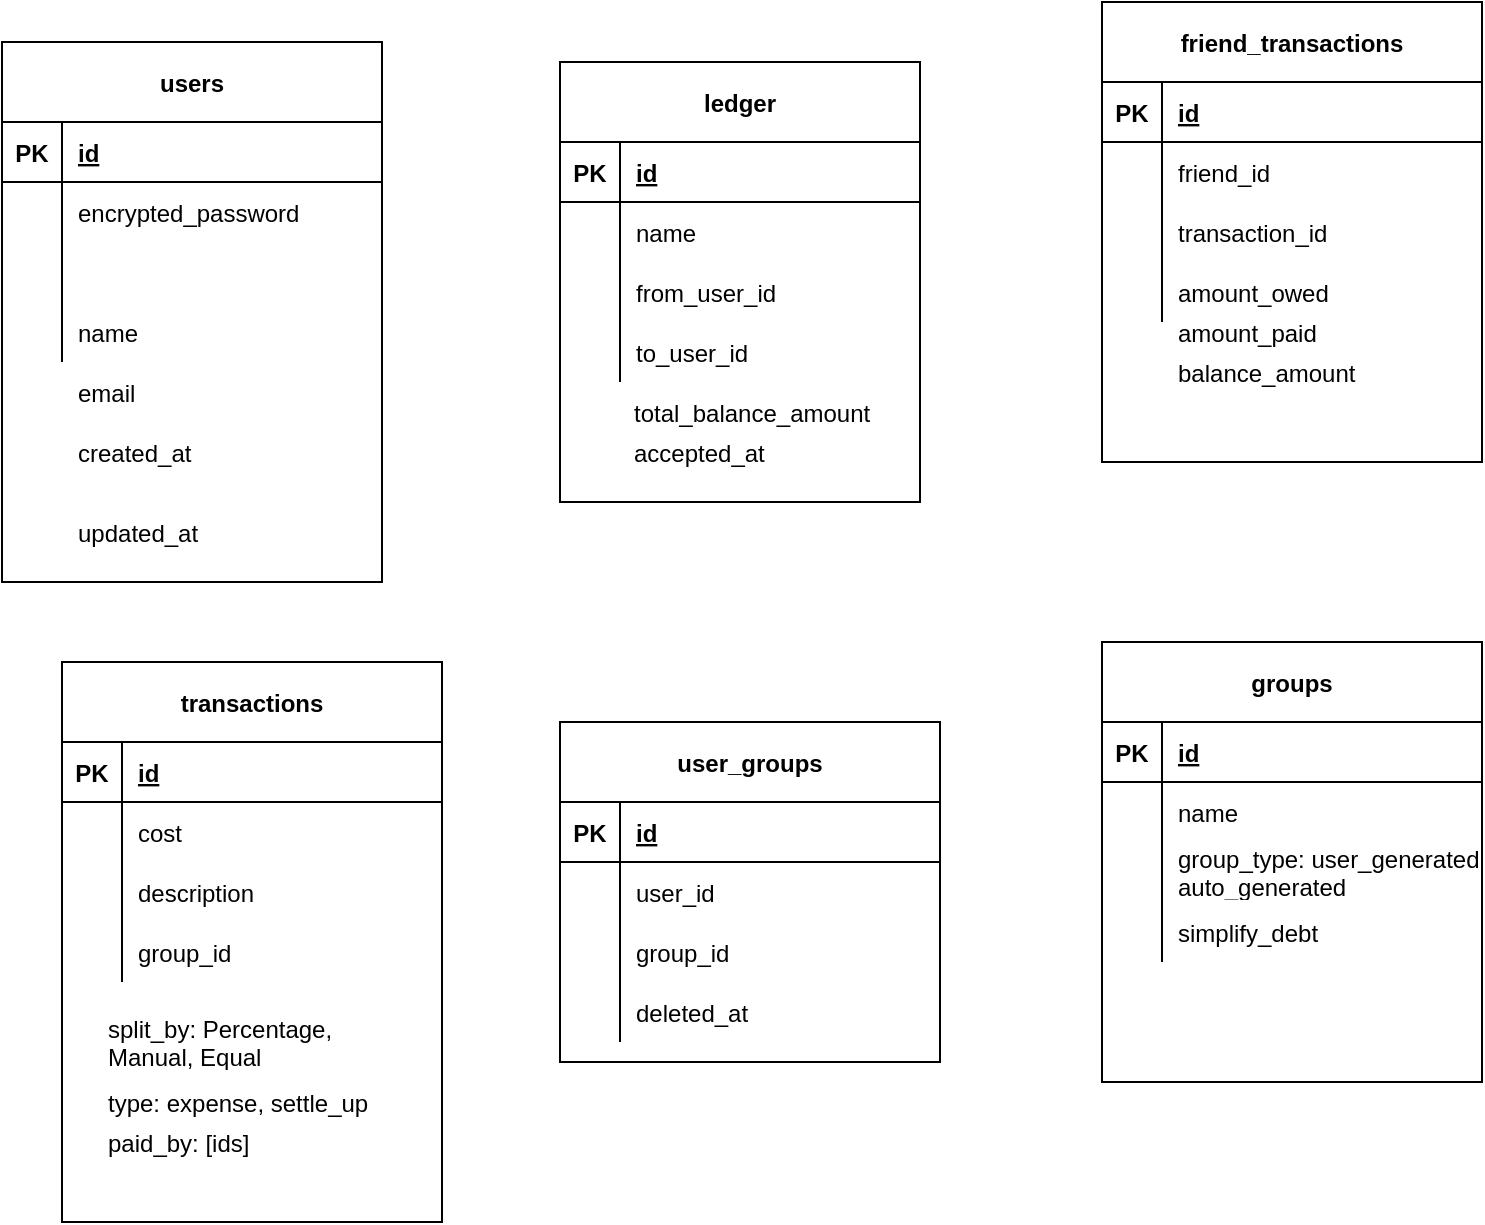 <mxfile version="20.2.5" type="device"><diagram id="3x1gWpdyFyQkWlp0RFX0" name="Page-1"><mxGraphModel dx="1298" dy="740" grid="1" gridSize="10" guides="1" tooltips="1" connect="1" arrows="1" fold="1" page="1" pageScale="1" pageWidth="827" pageHeight="1169" math="0" shadow="0"><root><mxCell id="0"/><mxCell id="1" parent="0"/><mxCell id="gZZr0Uii9NtiXwmVWT8J-31" value="users" style="shape=table;startSize=40;container=1;collapsible=1;childLayout=tableLayout;fixedRows=1;rowLines=0;fontStyle=1;align=center;resizeLast=1;" parent="1" vertex="1"><mxGeometry x="40" y="60" width="190" height="270" as="geometry"/></mxCell><mxCell id="gZZr0Uii9NtiXwmVWT8J-32" value="" style="shape=partialRectangle;collapsible=0;dropTarget=0;pointerEvents=0;fillColor=none;top=0;left=0;bottom=1;right=0;points=[[0,0.5],[1,0.5]];portConstraint=eastwest;" parent="gZZr0Uii9NtiXwmVWT8J-31" vertex="1"><mxGeometry y="40" width="190" height="30" as="geometry"/></mxCell><mxCell id="gZZr0Uii9NtiXwmVWT8J-33" value="PK" style="shape=partialRectangle;connectable=0;fillColor=none;top=0;left=0;bottom=0;right=0;fontStyle=1;overflow=hidden;" parent="gZZr0Uii9NtiXwmVWT8J-32" vertex="1"><mxGeometry width="30" height="30" as="geometry"><mxRectangle width="30" height="30" as="alternateBounds"/></mxGeometry></mxCell><mxCell id="gZZr0Uii9NtiXwmVWT8J-34" value="id" style="shape=partialRectangle;connectable=0;fillColor=none;top=0;left=0;bottom=0;right=0;align=left;spacingLeft=6;fontStyle=5;overflow=hidden;" parent="gZZr0Uii9NtiXwmVWT8J-32" vertex="1"><mxGeometry x="30" width="160" height="30" as="geometry"><mxRectangle width="160" height="30" as="alternateBounds"/></mxGeometry></mxCell><mxCell id="gZZr0Uii9NtiXwmVWT8J-35" value="" style="shape=partialRectangle;collapsible=0;dropTarget=0;pointerEvents=0;fillColor=none;top=0;left=0;bottom=0;right=0;points=[[0,0.5],[1,0.5]];portConstraint=eastwest;" parent="gZZr0Uii9NtiXwmVWT8J-31" vertex="1"><mxGeometry y="70" width="190" height="30" as="geometry"/></mxCell><mxCell id="gZZr0Uii9NtiXwmVWT8J-36" value="" style="shape=partialRectangle;connectable=0;fillColor=none;top=0;left=0;bottom=0;right=0;editable=1;overflow=hidden;" parent="gZZr0Uii9NtiXwmVWT8J-35" vertex="1"><mxGeometry width="30" height="30" as="geometry"><mxRectangle width="30" height="30" as="alternateBounds"/></mxGeometry></mxCell><mxCell id="gZZr0Uii9NtiXwmVWT8J-37" value="encrypted_password" style="shape=partialRectangle;connectable=0;fillColor=none;top=0;left=0;bottom=0;right=0;align=left;spacingLeft=6;overflow=hidden;" parent="gZZr0Uii9NtiXwmVWT8J-35" vertex="1"><mxGeometry x="30" width="160" height="30" as="geometry"><mxRectangle width="160" height="30" as="alternateBounds"/></mxGeometry></mxCell><mxCell id="gZZr0Uii9NtiXwmVWT8J-38" value="" style="shape=partialRectangle;collapsible=0;dropTarget=0;pointerEvents=0;fillColor=none;top=0;left=0;bottom=0;right=0;points=[[0,0.5],[1,0.5]];portConstraint=eastwest;" parent="gZZr0Uii9NtiXwmVWT8J-31" vertex="1"><mxGeometry y="100" width="190" height="30" as="geometry"/></mxCell><mxCell id="gZZr0Uii9NtiXwmVWT8J-39" value="" style="shape=partialRectangle;connectable=0;fillColor=none;top=0;left=0;bottom=0;right=0;editable=1;overflow=hidden;" parent="gZZr0Uii9NtiXwmVWT8J-38" vertex="1"><mxGeometry width="30" height="30" as="geometry"><mxRectangle width="30" height="30" as="alternateBounds"/></mxGeometry></mxCell><mxCell id="gZZr0Uii9NtiXwmVWT8J-40" value="" style="shape=partialRectangle;connectable=0;fillColor=none;top=0;left=0;bottom=0;right=0;align=left;spacingLeft=6;overflow=hidden;" parent="gZZr0Uii9NtiXwmVWT8J-38" vertex="1"><mxGeometry x="30" width="160" height="30" as="geometry"><mxRectangle width="160" height="30" as="alternateBounds"/></mxGeometry></mxCell><mxCell id="gZZr0Uii9NtiXwmVWT8J-41" value="" style="shape=partialRectangle;collapsible=0;dropTarget=0;pointerEvents=0;fillColor=none;top=0;left=0;bottom=0;right=0;points=[[0,0.5],[1,0.5]];portConstraint=eastwest;" parent="gZZr0Uii9NtiXwmVWT8J-31" vertex="1"><mxGeometry y="130" width="190" height="30" as="geometry"/></mxCell><mxCell id="gZZr0Uii9NtiXwmVWT8J-42" value="" style="shape=partialRectangle;connectable=0;fillColor=none;top=0;left=0;bottom=0;right=0;editable=1;overflow=hidden;" parent="gZZr0Uii9NtiXwmVWT8J-41" vertex="1"><mxGeometry width="30" height="30" as="geometry"><mxRectangle width="30" height="30" as="alternateBounds"/></mxGeometry></mxCell><mxCell id="gZZr0Uii9NtiXwmVWT8J-43" value="name" style="shape=partialRectangle;connectable=0;fillColor=none;top=0;left=0;bottom=0;right=0;align=left;spacingLeft=6;overflow=hidden;" parent="gZZr0Uii9NtiXwmVWT8J-41" vertex="1"><mxGeometry x="30" width="160" height="30" as="geometry"><mxRectangle width="160" height="30" as="alternateBounds"/></mxGeometry></mxCell><mxCell id="gZZr0Uii9NtiXwmVWT8J-44" value="email" style="shape=partialRectangle;connectable=0;fillColor=none;top=0;left=0;bottom=0;right=0;align=left;spacingLeft=6;overflow=hidden;" parent="1" vertex="1"><mxGeometry x="70" y="220" width="160" height="30" as="geometry"/></mxCell><mxCell id="gZZr0Uii9NtiXwmVWT8J-45" value="created_at" style="shape=partialRectangle;connectable=0;fillColor=none;top=0;left=0;bottom=0;right=0;align=left;spacingLeft=6;overflow=hidden;" parent="1" vertex="1"><mxGeometry x="70" y="250" width="160" height="30" as="geometry"/></mxCell><mxCell id="gZZr0Uii9NtiXwmVWT8J-46" value="updated_at" style="shape=partialRectangle;connectable=0;fillColor=none;top=0;left=0;bottom=0;right=0;align=left;spacingLeft=6;overflow=hidden;" parent="1" vertex="1"><mxGeometry x="70" y="290" width="160" height="30" as="geometry"/></mxCell><mxCell id="gZZr0Uii9NtiXwmVWT8J-47" value="ledger" style="shape=table;startSize=40;container=1;collapsible=1;childLayout=tableLayout;fixedRows=1;rowLines=0;fontStyle=1;align=center;resizeLast=1;" parent="1" vertex="1"><mxGeometry x="319" y="70" width="180" height="220" as="geometry"/></mxCell><mxCell id="gZZr0Uii9NtiXwmVWT8J-48" value="" style="shape=partialRectangle;collapsible=0;dropTarget=0;pointerEvents=0;fillColor=none;top=0;left=0;bottom=1;right=0;points=[[0,0.5],[1,0.5]];portConstraint=eastwest;" parent="gZZr0Uii9NtiXwmVWT8J-47" vertex="1"><mxGeometry y="40" width="180" height="30" as="geometry"/></mxCell><mxCell id="gZZr0Uii9NtiXwmVWT8J-49" value="PK" style="shape=partialRectangle;connectable=0;fillColor=none;top=0;left=0;bottom=0;right=0;fontStyle=1;overflow=hidden;" parent="gZZr0Uii9NtiXwmVWT8J-48" vertex="1"><mxGeometry width="30" height="30" as="geometry"><mxRectangle width="30" height="30" as="alternateBounds"/></mxGeometry></mxCell><mxCell id="gZZr0Uii9NtiXwmVWT8J-50" value="id" style="shape=partialRectangle;connectable=0;fillColor=none;top=0;left=0;bottom=0;right=0;align=left;spacingLeft=6;fontStyle=5;overflow=hidden;" parent="gZZr0Uii9NtiXwmVWT8J-48" vertex="1"><mxGeometry x="30" width="150" height="30" as="geometry"><mxRectangle width="150" height="30" as="alternateBounds"/></mxGeometry></mxCell><mxCell id="gZZr0Uii9NtiXwmVWT8J-51" value="" style="shape=partialRectangle;collapsible=0;dropTarget=0;pointerEvents=0;fillColor=none;top=0;left=0;bottom=0;right=0;points=[[0,0.5],[1,0.5]];portConstraint=eastwest;" parent="gZZr0Uii9NtiXwmVWT8J-47" vertex="1"><mxGeometry y="70" width="180" height="30" as="geometry"/></mxCell><mxCell id="gZZr0Uii9NtiXwmVWT8J-52" value="" style="shape=partialRectangle;connectable=0;fillColor=none;top=0;left=0;bottom=0;right=0;editable=1;overflow=hidden;" parent="gZZr0Uii9NtiXwmVWT8J-51" vertex="1"><mxGeometry width="30" height="30" as="geometry"><mxRectangle width="30" height="30" as="alternateBounds"/></mxGeometry></mxCell><mxCell id="gZZr0Uii9NtiXwmVWT8J-53" value="name" style="shape=partialRectangle;connectable=0;fillColor=none;top=0;left=0;bottom=0;right=0;align=left;spacingLeft=6;overflow=hidden;" parent="gZZr0Uii9NtiXwmVWT8J-51" vertex="1"><mxGeometry x="30" width="150" height="30" as="geometry"><mxRectangle width="150" height="30" as="alternateBounds"/></mxGeometry></mxCell><mxCell id="gZZr0Uii9NtiXwmVWT8J-54" value="" style="shape=partialRectangle;collapsible=0;dropTarget=0;pointerEvents=0;fillColor=none;top=0;left=0;bottom=0;right=0;points=[[0,0.5],[1,0.5]];portConstraint=eastwest;" parent="gZZr0Uii9NtiXwmVWT8J-47" vertex="1"><mxGeometry y="100" width="180" height="30" as="geometry"/></mxCell><mxCell id="gZZr0Uii9NtiXwmVWT8J-55" value="" style="shape=partialRectangle;connectable=0;fillColor=none;top=0;left=0;bottom=0;right=0;editable=1;overflow=hidden;" parent="gZZr0Uii9NtiXwmVWT8J-54" vertex="1"><mxGeometry width="30" height="30" as="geometry"><mxRectangle width="30" height="30" as="alternateBounds"/></mxGeometry></mxCell><mxCell id="gZZr0Uii9NtiXwmVWT8J-56" value="from_user_id" style="shape=partialRectangle;connectable=0;fillColor=none;top=0;left=0;bottom=0;right=0;align=left;spacingLeft=6;overflow=hidden;" parent="gZZr0Uii9NtiXwmVWT8J-54" vertex="1"><mxGeometry x="30" width="150" height="30" as="geometry"><mxRectangle width="150" height="30" as="alternateBounds"/></mxGeometry></mxCell><mxCell id="gZZr0Uii9NtiXwmVWT8J-57" value="" style="shape=partialRectangle;collapsible=0;dropTarget=0;pointerEvents=0;fillColor=none;top=0;left=0;bottom=0;right=0;points=[[0,0.5],[1,0.5]];portConstraint=eastwest;" parent="gZZr0Uii9NtiXwmVWT8J-47" vertex="1"><mxGeometry y="130" width="180" height="30" as="geometry"/></mxCell><mxCell id="gZZr0Uii9NtiXwmVWT8J-58" value="" style="shape=partialRectangle;connectable=0;fillColor=none;top=0;left=0;bottom=0;right=0;editable=1;overflow=hidden;" parent="gZZr0Uii9NtiXwmVWT8J-57" vertex="1"><mxGeometry width="30" height="30" as="geometry"><mxRectangle width="30" height="30" as="alternateBounds"/></mxGeometry></mxCell><mxCell id="gZZr0Uii9NtiXwmVWT8J-59" value="to_user_id" style="shape=partialRectangle;connectable=0;fillColor=none;top=0;left=0;bottom=0;right=0;align=left;spacingLeft=6;overflow=hidden;" parent="gZZr0Uii9NtiXwmVWT8J-57" vertex="1"><mxGeometry x="30" width="150" height="30" as="geometry"><mxRectangle width="150" height="30" as="alternateBounds"/></mxGeometry></mxCell><mxCell id="gZZr0Uii9NtiXwmVWT8J-60" value="total_balance_amount" style="shape=partialRectangle;connectable=0;fillColor=none;top=0;left=0;bottom=0;right=0;align=left;spacingLeft=6;overflow=hidden;" parent="1" vertex="1"><mxGeometry x="348" y="230" width="160" height="30" as="geometry"/></mxCell><mxCell id="gZZr0Uii9NtiXwmVWT8J-61" value="transactions" style="shape=table;startSize=40;container=1;collapsible=1;childLayout=tableLayout;fixedRows=1;rowLines=0;fontStyle=1;align=center;resizeLast=1;" parent="1" vertex="1"><mxGeometry x="70" y="370" width="190" height="280" as="geometry"/></mxCell><mxCell id="gZZr0Uii9NtiXwmVWT8J-62" value="" style="shape=partialRectangle;collapsible=0;dropTarget=0;pointerEvents=0;fillColor=none;top=0;left=0;bottom=1;right=0;points=[[0,0.5],[1,0.5]];portConstraint=eastwest;" parent="gZZr0Uii9NtiXwmVWT8J-61" vertex="1"><mxGeometry y="40" width="190" height="30" as="geometry"/></mxCell><mxCell id="gZZr0Uii9NtiXwmVWT8J-63" value="PK" style="shape=partialRectangle;connectable=0;fillColor=none;top=0;left=0;bottom=0;right=0;fontStyle=1;overflow=hidden;" parent="gZZr0Uii9NtiXwmVWT8J-62" vertex="1"><mxGeometry width="30" height="30" as="geometry"/></mxCell><mxCell id="gZZr0Uii9NtiXwmVWT8J-64" value="id" style="shape=partialRectangle;connectable=0;fillColor=none;top=0;left=0;bottom=0;right=0;align=left;spacingLeft=6;fontStyle=5;overflow=hidden;" parent="gZZr0Uii9NtiXwmVWT8J-62" vertex="1"><mxGeometry x="30" width="160" height="30" as="geometry"/></mxCell><mxCell id="gZZr0Uii9NtiXwmVWT8J-65" value="" style="shape=partialRectangle;collapsible=0;dropTarget=0;pointerEvents=0;fillColor=none;top=0;left=0;bottom=0;right=0;points=[[0,0.5],[1,0.5]];portConstraint=eastwest;" parent="gZZr0Uii9NtiXwmVWT8J-61" vertex="1"><mxGeometry y="70" width="190" height="30" as="geometry"/></mxCell><mxCell id="gZZr0Uii9NtiXwmVWT8J-66" value="" style="shape=partialRectangle;connectable=0;fillColor=none;top=0;left=0;bottom=0;right=0;editable=1;overflow=hidden;" parent="gZZr0Uii9NtiXwmVWT8J-65" vertex="1"><mxGeometry width="30" height="30" as="geometry"/></mxCell><mxCell id="gZZr0Uii9NtiXwmVWT8J-67" value="cost" style="shape=partialRectangle;connectable=0;fillColor=none;top=0;left=0;bottom=0;right=0;align=left;spacingLeft=6;overflow=hidden;" parent="gZZr0Uii9NtiXwmVWT8J-65" vertex="1"><mxGeometry x="30" width="160" height="30" as="geometry"/></mxCell><mxCell id="gZZr0Uii9NtiXwmVWT8J-68" value="" style="shape=partialRectangle;collapsible=0;dropTarget=0;pointerEvents=0;fillColor=none;top=0;left=0;bottom=0;right=0;points=[[0,0.5],[1,0.5]];portConstraint=eastwest;" parent="gZZr0Uii9NtiXwmVWT8J-61" vertex="1"><mxGeometry y="100" width="190" height="30" as="geometry"/></mxCell><mxCell id="gZZr0Uii9NtiXwmVWT8J-69" value="" style="shape=partialRectangle;connectable=0;fillColor=none;top=0;left=0;bottom=0;right=0;editable=1;overflow=hidden;" parent="gZZr0Uii9NtiXwmVWT8J-68" vertex="1"><mxGeometry width="30" height="30" as="geometry"/></mxCell><mxCell id="gZZr0Uii9NtiXwmVWT8J-70" value="description" style="shape=partialRectangle;connectable=0;fillColor=none;top=0;left=0;bottom=0;right=0;align=left;spacingLeft=6;overflow=hidden;" parent="gZZr0Uii9NtiXwmVWT8J-68" vertex="1"><mxGeometry x="30" width="160" height="30" as="geometry"/></mxCell><mxCell id="gZZr0Uii9NtiXwmVWT8J-71" value="" style="shape=partialRectangle;collapsible=0;dropTarget=0;pointerEvents=0;fillColor=none;top=0;left=0;bottom=0;right=0;points=[[0,0.5],[1,0.5]];portConstraint=eastwest;" parent="gZZr0Uii9NtiXwmVWT8J-61" vertex="1"><mxGeometry y="130" width="190" height="30" as="geometry"/></mxCell><mxCell id="gZZr0Uii9NtiXwmVWT8J-72" value="" style="shape=partialRectangle;connectable=0;fillColor=none;top=0;left=0;bottom=0;right=0;editable=1;overflow=hidden;" parent="gZZr0Uii9NtiXwmVWT8J-71" vertex="1"><mxGeometry width="30" height="30" as="geometry"/></mxCell><mxCell id="gZZr0Uii9NtiXwmVWT8J-73" value="group_id" style="shape=partialRectangle;connectable=0;fillColor=none;top=0;left=0;bottom=0;right=0;align=left;spacingLeft=6;overflow=hidden;" parent="gZZr0Uii9NtiXwmVWT8J-71" vertex="1"><mxGeometry x="30" width="160" height="30" as="geometry"/></mxCell><mxCell id="gZZr0Uii9NtiXwmVWT8J-75" value="split_by: Percentage, &#10;Manual, Equal" style="shape=partialRectangle;connectable=0;fillColor=none;top=0;left=0;bottom=0;right=0;align=left;spacingLeft=6;overflow=hidden;" parent="1" vertex="1"><mxGeometry x="85" y="545" width="160" height="30" as="geometry"/></mxCell><mxCell id="gZZr0Uii9NtiXwmVWT8J-76" value="groups" style="shape=table;startSize=40;container=1;collapsible=1;childLayout=tableLayout;fixedRows=1;rowLines=0;fontStyle=1;align=center;resizeLast=1;" parent="1" vertex="1"><mxGeometry x="590" y="360" width="190" height="220" as="geometry"/></mxCell><mxCell id="gZZr0Uii9NtiXwmVWT8J-77" value="" style="shape=partialRectangle;collapsible=0;dropTarget=0;pointerEvents=0;fillColor=none;top=0;left=0;bottom=1;right=0;points=[[0,0.5],[1,0.5]];portConstraint=eastwest;" parent="gZZr0Uii9NtiXwmVWT8J-76" vertex="1"><mxGeometry y="40" width="190" height="30" as="geometry"/></mxCell><mxCell id="gZZr0Uii9NtiXwmVWT8J-78" value="PK" style="shape=partialRectangle;connectable=0;fillColor=none;top=0;left=0;bottom=0;right=0;fontStyle=1;overflow=hidden;" parent="gZZr0Uii9NtiXwmVWT8J-77" vertex="1"><mxGeometry width="30" height="30" as="geometry"/></mxCell><mxCell id="gZZr0Uii9NtiXwmVWT8J-79" value="id" style="shape=partialRectangle;connectable=0;fillColor=none;top=0;left=0;bottom=0;right=0;align=left;spacingLeft=6;fontStyle=5;overflow=hidden;" parent="gZZr0Uii9NtiXwmVWT8J-77" vertex="1"><mxGeometry x="30" width="160" height="30" as="geometry"/></mxCell><mxCell id="gZZr0Uii9NtiXwmVWT8J-80" value="" style="shape=partialRectangle;collapsible=0;dropTarget=0;pointerEvents=0;fillColor=none;top=0;left=0;bottom=0;right=0;points=[[0,0.5],[1,0.5]];portConstraint=eastwest;" parent="gZZr0Uii9NtiXwmVWT8J-76" vertex="1"><mxGeometry y="70" width="190" height="30" as="geometry"/></mxCell><mxCell id="gZZr0Uii9NtiXwmVWT8J-81" value="" style="shape=partialRectangle;connectable=0;fillColor=none;top=0;left=0;bottom=0;right=0;editable=1;overflow=hidden;" parent="gZZr0Uii9NtiXwmVWT8J-80" vertex="1"><mxGeometry width="30" height="30" as="geometry"/></mxCell><mxCell id="gZZr0Uii9NtiXwmVWT8J-82" value="name" style="shape=partialRectangle;connectable=0;fillColor=none;top=0;left=0;bottom=0;right=0;align=left;spacingLeft=6;overflow=hidden;" parent="gZZr0Uii9NtiXwmVWT8J-80" vertex="1"><mxGeometry x="30" width="160" height="30" as="geometry"/></mxCell><mxCell id="gZZr0Uii9NtiXwmVWT8J-83" value="" style="shape=partialRectangle;collapsible=0;dropTarget=0;pointerEvents=0;fillColor=none;top=0;left=0;bottom=0;right=0;points=[[0,0.5],[1,0.5]];portConstraint=eastwest;" parent="gZZr0Uii9NtiXwmVWT8J-76" vertex="1"><mxGeometry y="100" width="190" height="30" as="geometry"/></mxCell><mxCell id="gZZr0Uii9NtiXwmVWT8J-84" value="" style="shape=partialRectangle;connectable=0;fillColor=none;top=0;left=0;bottom=0;right=0;editable=1;overflow=hidden;" parent="gZZr0Uii9NtiXwmVWT8J-83" vertex="1"><mxGeometry width="30" height="30" as="geometry"/></mxCell><mxCell id="gZZr0Uii9NtiXwmVWT8J-85" value="group_type: user_generated,&#10;auto_generated" style="shape=partialRectangle;connectable=0;fillColor=none;top=0;left=0;bottom=0;right=0;align=left;spacingLeft=6;overflow=hidden;" parent="gZZr0Uii9NtiXwmVWT8J-83" vertex="1"><mxGeometry x="30" width="160" height="30" as="geometry"/></mxCell><mxCell id="gZZr0Uii9NtiXwmVWT8J-86" value="" style="shape=partialRectangle;collapsible=0;dropTarget=0;pointerEvents=0;fillColor=none;top=0;left=0;bottom=0;right=0;points=[[0,0.5],[1,0.5]];portConstraint=eastwest;" parent="gZZr0Uii9NtiXwmVWT8J-76" vertex="1"><mxGeometry y="130" width="190" height="30" as="geometry"/></mxCell><mxCell id="gZZr0Uii9NtiXwmVWT8J-87" value="" style="shape=partialRectangle;connectable=0;fillColor=none;top=0;left=0;bottom=0;right=0;editable=1;overflow=hidden;" parent="gZZr0Uii9NtiXwmVWT8J-86" vertex="1"><mxGeometry width="30" height="30" as="geometry"/></mxCell><mxCell id="gZZr0Uii9NtiXwmVWT8J-88" value="simplify_debt" style="shape=partialRectangle;connectable=0;fillColor=none;top=0;left=0;bottom=0;right=0;align=left;spacingLeft=6;overflow=hidden;" parent="gZZr0Uii9NtiXwmVWT8J-86" vertex="1"><mxGeometry x="30" width="160" height="30" as="geometry"/></mxCell><mxCell id="gZZr0Uii9NtiXwmVWT8J-89" value="type: expense, settle_up" style="shape=partialRectangle;connectable=0;fillColor=none;top=0;left=0;bottom=0;right=0;align=left;spacingLeft=6;overflow=hidden;" parent="1" vertex="1"><mxGeometry x="85" y="575" width="160" height="30" as="geometry"/></mxCell><mxCell id="gZZr0Uii9NtiXwmVWT8J-107" value="user_groups" style="shape=table;startSize=40;container=1;collapsible=1;childLayout=tableLayout;fixedRows=1;rowLines=0;fontStyle=1;align=center;resizeLast=1;" parent="1" vertex="1"><mxGeometry x="319" y="400" width="190" height="170" as="geometry"/></mxCell><mxCell id="gZZr0Uii9NtiXwmVWT8J-108" value="" style="shape=partialRectangle;collapsible=0;dropTarget=0;pointerEvents=0;fillColor=none;top=0;left=0;bottom=1;right=0;points=[[0,0.5],[1,0.5]];portConstraint=eastwest;" parent="gZZr0Uii9NtiXwmVWT8J-107" vertex="1"><mxGeometry y="40" width="190" height="30" as="geometry"/></mxCell><mxCell id="gZZr0Uii9NtiXwmVWT8J-109" value="PK" style="shape=partialRectangle;connectable=0;fillColor=none;top=0;left=0;bottom=0;right=0;fontStyle=1;overflow=hidden;" parent="gZZr0Uii9NtiXwmVWT8J-108" vertex="1"><mxGeometry width="30" height="30" as="geometry"/></mxCell><mxCell id="gZZr0Uii9NtiXwmVWT8J-110" value="id" style="shape=partialRectangle;connectable=0;fillColor=none;top=0;left=0;bottom=0;right=0;align=left;spacingLeft=6;fontStyle=5;overflow=hidden;" parent="gZZr0Uii9NtiXwmVWT8J-108" vertex="1"><mxGeometry x="30" width="160" height="30" as="geometry"/></mxCell><mxCell id="gZZr0Uii9NtiXwmVWT8J-111" value="" style="shape=partialRectangle;collapsible=0;dropTarget=0;pointerEvents=0;fillColor=none;top=0;left=0;bottom=0;right=0;points=[[0,0.5],[1,0.5]];portConstraint=eastwest;" parent="gZZr0Uii9NtiXwmVWT8J-107" vertex="1"><mxGeometry y="70" width="190" height="30" as="geometry"/></mxCell><mxCell id="gZZr0Uii9NtiXwmVWT8J-112" value="" style="shape=partialRectangle;connectable=0;fillColor=none;top=0;left=0;bottom=0;right=0;editable=1;overflow=hidden;" parent="gZZr0Uii9NtiXwmVWT8J-111" vertex="1"><mxGeometry width="30" height="30" as="geometry"/></mxCell><mxCell id="gZZr0Uii9NtiXwmVWT8J-113" value="user_id" style="shape=partialRectangle;connectable=0;fillColor=none;top=0;left=0;bottom=0;right=0;align=left;spacingLeft=6;overflow=hidden;" parent="gZZr0Uii9NtiXwmVWT8J-111" vertex="1"><mxGeometry x="30" width="160" height="30" as="geometry"/></mxCell><mxCell id="gZZr0Uii9NtiXwmVWT8J-114" value="" style="shape=partialRectangle;collapsible=0;dropTarget=0;pointerEvents=0;fillColor=none;top=0;left=0;bottom=0;right=0;points=[[0,0.5],[1,0.5]];portConstraint=eastwest;" parent="gZZr0Uii9NtiXwmVWT8J-107" vertex="1"><mxGeometry y="100" width="190" height="30" as="geometry"/></mxCell><mxCell id="gZZr0Uii9NtiXwmVWT8J-115" value="" style="shape=partialRectangle;connectable=0;fillColor=none;top=0;left=0;bottom=0;right=0;editable=1;overflow=hidden;" parent="gZZr0Uii9NtiXwmVWT8J-114" vertex="1"><mxGeometry width="30" height="30" as="geometry"/></mxCell><mxCell id="gZZr0Uii9NtiXwmVWT8J-116" value="group_id" style="shape=partialRectangle;connectable=0;fillColor=none;top=0;left=0;bottom=0;right=0;align=left;spacingLeft=6;overflow=hidden;" parent="gZZr0Uii9NtiXwmVWT8J-114" vertex="1"><mxGeometry x="30" width="160" height="30" as="geometry"/></mxCell><mxCell id="gZZr0Uii9NtiXwmVWT8J-117" value="" style="shape=partialRectangle;collapsible=0;dropTarget=0;pointerEvents=0;fillColor=none;top=0;left=0;bottom=0;right=0;points=[[0,0.5],[1,0.5]];portConstraint=eastwest;" parent="gZZr0Uii9NtiXwmVWT8J-107" vertex="1"><mxGeometry y="130" width="190" height="30" as="geometry"/></mxCell><mxCell id="gZZr0Uii9NtiXwmVWT8J-118" value="" style="shape=partialRectangle;connectable=0;fillColor=none;top=0;left=0;bottom=0;right=0;editable=1;overflow=hidden;" parent="gZZr0Uii9NtiXwmVWT8J-117" vertex="1"><mxGeometry width="30" height="30" as="geometry"/></mxCell><mxCell id="gZZr0Uii9NtiXwmVWT8J-119" value="" style="shape=partialRectangle;connectable=0;fillColor=none;top=0;left=0;bottom=0;right=0;align=left;spacingLeft=6;overflow=hidden;" parent="gZZr0Uii9NtiXwmVWT8J-117" vertex="1"><mxGeometry x="30" width="160" height="30" as="geometry"/></mxCell><mxCell id="gZZr0Uii9NtiXwmVWT8J-120" value="deleted_at" style="shape=partialRectangle;connectable=0;fillColor=none;top=0;left=0;bottom=0;right=0;align=left;spacingLeft=6;overflow=hidden;" parent="1" vertex="1"><mxGeometry x="349" y="530" width="160" height="30" as="geometry"/></mxCell><mxCell id="gZZr0Uii9NtiXwmVWT8J-121" value="friend_transactions" style="shape=table;startSize=40;container=1;collapsible=1;childLayout=tableLayout;fixedRows=1;rowLines=0;fontStyle=1;align=center;resizeLast=1;" parent="1" vertex="1"><mxGeometry x="590" y="40" width="190" height="230" as="geometry"/></mxCell><mxCell id="gZZr0Uii9NtiXwmVWT8J-122" value="" style="shape=partialRectangle;collapsible=0;dropTarget=0;pointerEvents=0;fillColor=none;top=0;left=0;bottom=1;right=0;points=[[0,0.5],[1,0.5]];portConstraint=eastwest;" parent="gZZr0Uii9NtiXwmVWT8J-121" vertex="1"><mxGeometry y="40" width="190" height="30" as="geometry"/></mxCell><mxCell id="gZZr0Uii9NtiXwmVWT8J-123" value="PK" style="shape=partialRectangle;connectable=0;fillColor=none;top=0;left=0;bottom=0;right=0;fontStyle=1;overflow=hidden;" parent="gZZr0Uii9NtiXwmVWT8J-122" vertex="1"><mxGeometry width="30" height="30" as="geometry"/></mxCell><mxCell id="gZZr0Uii9NtiXwmVWT8J-124" value="id" style="shape=partialRectangle;connectable=0;fillColor=none;top=0;left=0;bottom=0;right=0;align=left;spacingLeft=6;fontStyle=5;overflow=hidden;" parent="gZZr0Uii9NtiXwmVWT8J-122" vertex="1"><mxGeometry x="30" width="160" height="30" as="geometry"/></mxCell><mxCell id="gZZr0Uii9NtiXwmVWT8J-125" value="" style="shape=partialRectangle;collapsible=0;dropTarget=0;pointerEvents=0;fillColor=none;top=0;left=0;bottom=0;right=0;points=[[0,0.5],[1,0.5]];portConstraint=eastwest;" parent="gZZr0Uii9NtiXwmVWT8J-121" vertex="1"><mxGeometry y="70" width="190" height="30" as="geometry"/></mxCell><mxCell id="gZZr0Uii9NtiXwmVWT8J-126" value="" style="shape=partialRectangle;connectable=0;fillColor=none;top=0;left=0;bottom=0;right=0;editable=1;overflow=hidden;" parent="gZZr0Uii9NtiXwmVWT8J-125" vertex="1"><mxGeometry width="30" height="30" as="geometry"/></mxCell><mxCell id="gZZr0Uii9NtiXwmVWT8J-127" value="friend_id" style="shape=partialRectangle;connectable=0;fillColor=none;top=0;left=0;bottom=0;right=0;align=left;spacingLeft=6;overflow=hidden;" parent="gZZr0Uii9NtiXwmVWT8J-125" vertex="1"><mxGeometry x="30" width="160" height="30" as="geometry"/></mxCell><mxCell id="gZZr0Uii9NtiXwmVWT8J-128" value="" style="shape=partialRectangle;collapsible=0;dropTarget=0;pointerEvents=0;fillColor=none;top=0;left=0;bottom=0;right=0;points=[[0,0.5],[1,0.5]];portConstraint=eastwest;" parent="gZZr0Uii9NtiXwmVWT8J-121" vertex="1"><mxGeometry y="100" width="190" height="30" as="geometry"/></mxCell><mxCell id="gZZr0Uii9NtiXwmVWT8J-129" value="" style="shape=partialRectangle;connectable=0;fillColor=none;top=0;left=0;bottom=0;right=0;editable=1;overflow=hidden;" parent="gZZr0Uii9NtiXwmVWT8J-128" vertex="1"><mxGeometry width="30" height="30" as="geometry"/></mxCell><mxCell id="gZZr0Uii9NtiXwmVWT8J-130" value="transaction_id" style="shape=partialRectangle;connectable=0;fillColor=none;top=0;left=0;bottom=0;right=0;align=left;spacingLeft=6;overflow=hidden;" parent="gZZr0Uii9NtiXwmVWT8J-128" vertex="1"><mxGeometry x="30" width="160" height="30" as="geometry"/></mxCell><mxCell id="gZZr0Uii9NtiXwmVWT8J-131" value="" style="shape=partialRectangle;collapsible=0;dropTarget=0;pointerEvents=0;fillColor=none;top=0;left=0;bottom=0;right=0;points=[[0,0.5],[1,0.5]];portConstraint=eastwest;" parent="gZZr0Uii9NtiXwmVWT8J-121" vertex="1"><mxGeometry y="130" width="190" height="30" as="geometry"/></mxCell><mxCell id="gZZr0Uii9NtiXwmVWT8J-132" value="" style="shape=partialRectangle;connectable=0;fillColor=none;top=0;left=0;bottom=0;right=0;editable=1;overflow=hidden;" parent="gZZr0Uii9NtiXwmVWT8J-131" vertex="1"><mxGeometry width="30" height="30" as="geometry"/></mxCell><mxCell id="gZZr0Uii9NtiXwmVWT8J-133" value="amount_owed" style="shape=partialRectangle;connectable=0;fillColor=none;top=0;left=0;bottom=0;right=0;align=left;spacingLeft=6;overflow=hidden;" parent="gZZr0Uii9NtiXwmVWT8J-131" vertex="1"><mxGeometry x="30" width="160" height="30" as="geometry"/></mxCell><mxCell id="gZZr0Uii9NtiXwmVWT8J-134" value="amount_paid" style="shape=partialRectangle;connectable=0;fillColor=none;top=0;left=0;bottom=0;right=0;align=left;spacingLeft=6;overflow=hidden;" parent="1" vertex="1"><mxGeometry x="620" y="190" width="160" height="30" as="geometry"/></mxCell><mxCell id="gZZr0Uii9NtiXwmVWT8J-135" value="balance_amount" style="shape=partialRectangle;connectable=0;fillColor=none;top=0;left=0;bottom=0;right=0;align=left;spacingLeft=6;overflow=hidden;" parent="1" vertex="1"><mxGeometry x="620" y="210" width="160" height="30" as="geometry"/></mxCell><mxCell id="gZZr0Uii9NtiXwmVWT8J-137" value="accepted_at" style="shape=partialRectangle;connectable=0;fillColor=none;top=0;left=0;bottom=0;right=0;align=left;spacingLeft=6;overflow=hidden;" parent="1" vertex="1"><mxGeometry x="348" y="250" width="160" height="30" as="geometry"/></mxCell><mxCell id="gZZr0Uii9NtiXwmVWT8J-138" value="paid_by: [ids]" style="shape=partialRectangle;connectable=0;fillColor=none;top=0;left=0;bottom=0;right=0;align=left;spacingLeft=6;overflow=hidden;" parent="1" vertex="1"><mxGeometry x="85" y="595" width="160" height="30" as="geometry"/></mxCell></root></mxGraphModel></diagram></mxfile>